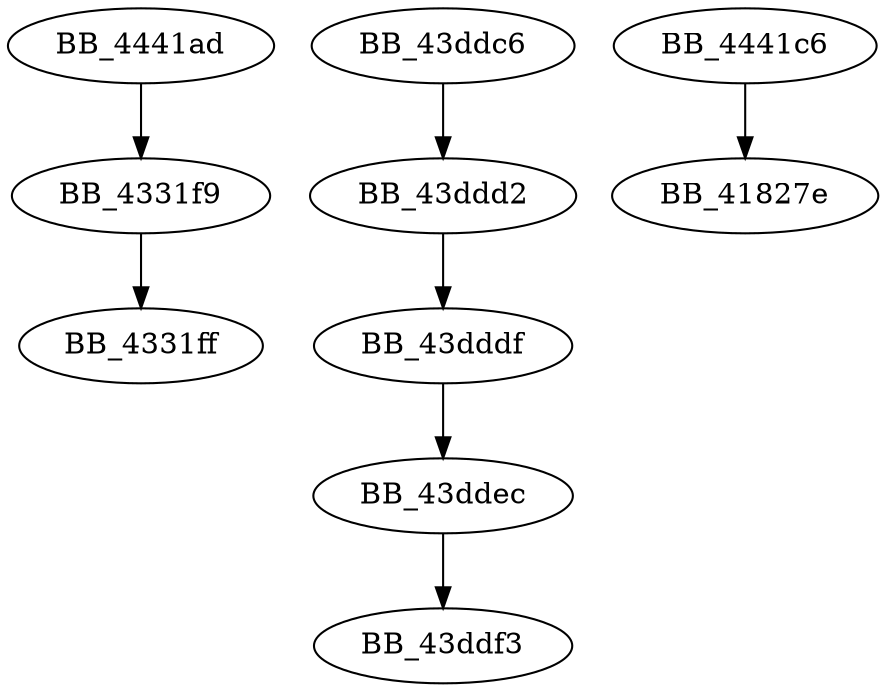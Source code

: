 DiGraph unknown_libname_67{
BB_4331f9->BB_4331ff
BB_43ddc6->BB_43ddd2
BB_43ddd2->BB_43dddf
BB_43dddf->BB_43ddec
BB_43ddec->BB_43ddf3
BB_4441ad->BB_4331f9
BB_4441c6->BB_41827e
}
